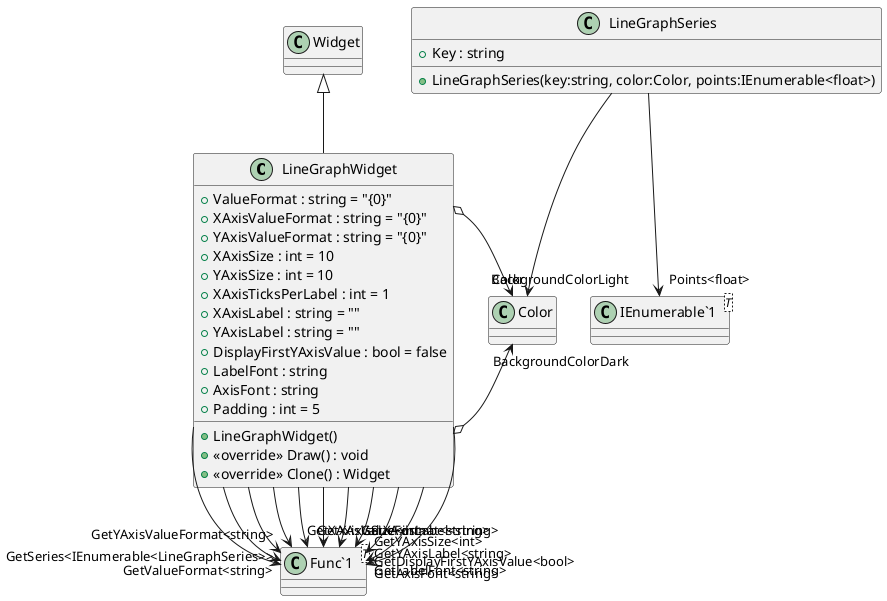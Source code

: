 @startuml
class LineGraphWidget {
    + ValueFormat : string = "{0&#125;"
    + XAxisValueFormat : string = "{0&#125;"
    + YAxisValueFormat : string = "{0&#125;"
    + XAxisSize : int = 10
    + YAxisSize : int = 10
    + XAxisTicksPerLabel : int = 1
    + XAxisLabel : string = ""
    + YAxisLabel : string = ""
    + DisplayFirstYAxisValue : bool = false
    + LabelFont : string
    + AxisFont : string
    + Padding : int = 5
    + LineGraphWidget()
    + <<override>> Draw() : void
    + <<override>> Clone() : Widget
}
class LineGraphSeries {
    + Key : string
    + LineGraphSeries(key:string, color:Color, points:IEnumerable<float>)
}
class "Func`1"<T> {
}
class "IEnumerable`1"<T> {
}
Widget <|-- LineGraphWidget
LineGraphWidget --> "GetSeries<IEnumerable<LineGraphSeries>>" "Func`1"
LineGraphWidget --> "GetValueFormat<string>" "Func`1"
LineGraphWidget --> "GetXAxisValueFormat<string>" "Func`1"
LineGraphWidget --> "GetYAxisValueFormat<string>" "Func`1"
LineGraphWidget --> "GetXAxisSize<int>" "Func`1"
LineGraphWidget --> "GetYAxisSize<int>" "Func`1"
LineGraphWidget --> "GetXAxisLabel<string>" "Func`1"
LineGraphWidget --> "GetYAxisLabel<string>" "Func`1"
LineGraphWidget --> "GetDisplayFirstYAxisValue<bool>" "Func`1"
LineGraphWidget --> "GetLabelFont<string>" "Func`1"
LineGraphWidget --> "GetAxisFont<string>" "Func`1"
LineGraphWidget o-> "BackgroundColorDark" Color
LineGraphWidget o-> "BackgroundColorLight" Color
LineGraphSeries --> "Color" Color
LineGraphSeries --> "Points<float>" "IEnumerable`1"
@enduml
